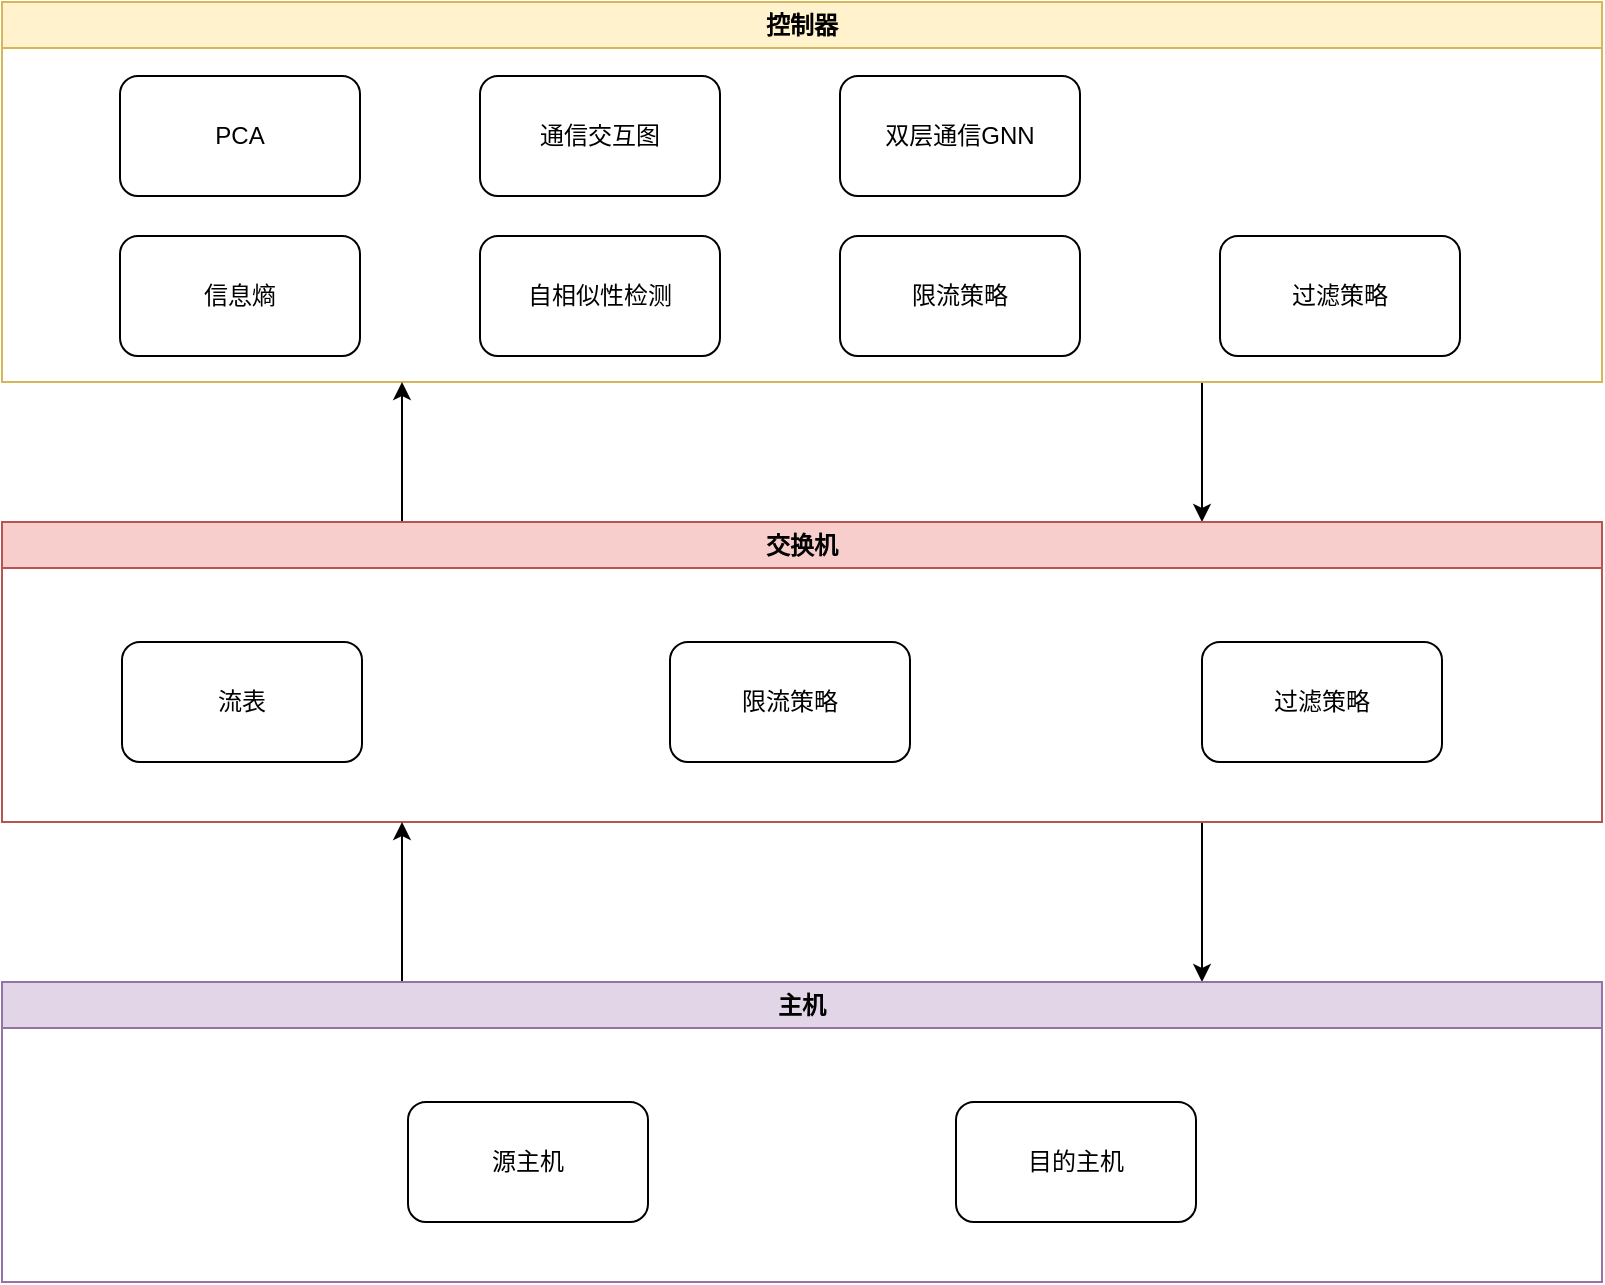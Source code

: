 <mxfile version="24.7.17">
  <diagram name="第 1 页" id="xDNSWMq9TWSd1sU1FAXV">
    <mxGraphModel dx="1409" dy="753" grid="1" gridSize="10" guides="1" tooltips="1" connect="1" arrows="1" fold="1" page="1" pageScale="1" pageWidth="827" pageHeight="1169" math="0" shadow="0">
      <root>
        <mxCell id="0" />
        <mxCell id="1" parent="0" />
        <mxCell id="NDPMVfbr1IYfCNGHM8UL-1" style="edgeStyle=orthogonalEdgeStyle;rounded=0;orthogonalLoop=1;jettySize=auto;html=1;exitX=0.75;exitY=1;exitDx=0;exitDy=0;entryX=0.75;entryY=0;entryDx=0;entryDy=0;" edge="1" parent="1" source="NDPMVfbr1IYfCNGHM8UL-2" target="NDPMVfbr1IYfCNGHM8UL-12">
          <mxGeometry relative="1" as="geometry" />
        </mxCell>
        <mxCell id="NDPMVfbr1IYfCNGHM8UL-2" value="控制器" style="swimlane;whiteSpace=wrap;html=1;fillColor=#fff2cc;strokeColor=#d6b656;" vertex="1" parent="1">
          <mxGeometry x="20" y="210" width="800" height="190" as="geometry">
            <mxRectangle x="20" y="210" width="71" height="26" as="alternateBounds" />
          </mxGeometry>
        </mxCell>
        <mxCell id="NDPMVfbr1IYfCNGHM8UL-3" value="信息熵" style="rounded=1;whiteSpace=wrap;html=1;" vertex="1" parent="NDPMVfbr1IYfCNGHM8UL-2">
          <mxGeometry x="59" y="117" width="120" height="60" as="geometry" />
        </mxCell>
        <mxCell id="NDPMVfbr1IYfCNGHM8UL-4" value="自相似性检测" style="rounded=1;whiteSpace=wrap;html=1;" vertex="1" parent="NDPMVfbr1IYfCNGHM8UL-2">
          <mxGeometry x="239" y="117" width="120" height="60" as="geometry" />
        </mxCell>
        <mxCell id="NDPMVfbr1IYfCNGHM8UL-5" value="限流策略" style="rounded=1;whiteSpace=wrap;html=1;" vertex="1" parent="NDPMVfbr1IYfCNGHM8UL-2">
          <mxGeometry x="419" y="117" width="120" height="60" as="geometry" />
        </mxCell>
        <mxCell id="NDPMVfbr1IYfCNGHM8UL-6" value="过滤策略" style="rounded=1;whiteSpace=wrap;html=1;" vertex="1" parent="NDPMVfbr1IYfCNGHM8UL-2">
          <mxGeometry x="609" y="117" width="120" height="60" as="geometry" />
        </mxCell>
        <mxCell id="NDPMVfbr1IYfCNGHM8UL-7" value="PCA" style="rounded=1;whiteSpace=wrap;html=1;" vertex="1" parent="NDPMVfbr1IYfCNGHM8UL-2">
          <mxGeometry x="59" y="37" width="120" height="60" as="geometry" />
        </mxCell>
        <mxCell id="NDPMVfbr1IYfCNGHM8UL-8" value="通信交互图" style="rounded=1;whiteSpace=wrap;html=1;" vertex="1" parent="NDPMVfbr1IYfCNGHM8UL-2">
          <mxGeometry x="239" y="37" width="120" height="60" as="geometry" />
        </mxCell>
        <mxCell id="NDPMVfbr1IYfCNGHM8UL-9" value="双层通信GNN" style="rounded=1;whiteSpace=wrap;html=1;" vertex="1" parent="NDPMVfbr1IYfCNGHM8UL-2">
          <mxGeometry x="419" y="37" width="120" height="60" as="geometry" />
        </mxCell>
        <mxCell id="NDPMVfbr1IYfCNGHM8UL-10" style="edgeStyle=orthogonalEdgeStyle;rounded=0;orthogonalLoop=1;jettySize=auto;html=1;exitX=0.25;exitY=0;exitDx=0;exitDy=0;entryX=0.25;entryY=1;entryDx=0;entryDy=0;" edge="1" parent="1" source="NDPMVfbr1IYfCNGHM8UL-12" target="NDPMVfbr1IYfCNGHM8UL-2">
          <mxGeometry relative="1" as="geometry" />
        </mxCell>
        <mxCell id="NDPMVfbr1IYfCNGHM8UL-11" style="edgeStyle=orthogonalEdgeStyle;rounded=0;orthogonalLoop=1;jettySize=auto;html=1;exitX=0.75;exitY=1;exitDx=0;exitDy=0;entryX=0.75;entryY=0;entryDx=0;entryDy=0;" edge="1" parent="1" source="NDPMVfbr1IYfCNGHM8UL-12" target="NDPMVfbr1IYfCNGHM8UL-17">
          <mxGeometry relative="1" as="geometry" />
        </mxCell>
        <mxCell id="NDPMVfbr1IYfCNGHM8UL-12" value="交换机" style="swimlane;whiteSpace=wrap;html=1;fillColor=#f8cecc;strokeColor=#b85450;" vertex="1" parent="1">
          <mxGeometry x="20" y="470" width="800" height="150" as="geometry">
            <mxRectangle x="20" y="470" width="71" height="26" as="alternateBounds" />
          </mxGeometry>
        </mxCell>
        <mxCell id="NDPMVfbr1IYfCNGHM8UL-13" value="流表" style="rounded=1;whiteSpace=wrap;html=1;" vertex="1" parent="NDPMVfbr1IYfCNGHM8UL-12">
          <mxGeometry x="60" y="60" width="120" height="60" as="geometry" />
        </mxCell>
        <mxCell id="NDPMVfbr1IYfCNGHM8UL-14" value="限流策略" style="rounded=1;whiteSpace=wrap;html=1;" vertex="1" parent="NDPMVfbr1IYfCNGHM8UL-12">
          <mxGeometry x="334" y="60" width="120" height="60" as="geometry" />
        </mxCell>
        <mxCell id="NDPMVfbr1IYfCNGHM8UL-15" value="过滤策略" style="rounded=1;whiteSpace=wrap;html=1;" vertex="1" parent="NDPMVfbr1IYfCNGHM8UL-12">
          <mxGeometry x="600" y="60" width="120" height="60" as="geometry" />
        </mxCell>
        <mxCell id="NDPMVfbr1IYfCNGHM8UL-16" style="edgeStyle=orthogonalEdgeStyle;rounded=0;orthogonalLoop=1;jettySize=auto;html=1;exitX=0.25;exitY=0;exitDx=0;exitDy=0;entryX=0.25;entryY=1;entryDx=0;entryDy=0;" edge="1" parent="1" source="NDPMVfbr1IYfCNGHM8UL-17" target="NDPMVfbr1IYfCNGHM8UL-12">
          <mxGeometry relative="1" as="geometry" />
        </mxCell>
        <mxCell id="NDPMVfbr1IYfCNGHM8UL-17" value="主机" style="swimlane;whiteSpace=wrap;html=1;fillColor=#e1d5e7;strokeColor=#9673a6;" vertex="1" parent="1">
          <mxGeometry x="20" y="700" width="800" height="150" as="geometry">
            <mxRectangle x="20" y="700" width="59" height="26" as="alternateBounds" />
          </mxGeometry>
        </mxCell>
        <mxCell id="NDPMVfbr1IYfCNGHM8UL-18" value="源主机" style="rounded=1;whiteSpace=wrap;html=1;" vertex="1" parent="NDPMVfbr1IYfCNGHM8UL-17">
          <mxGeometry x="203" y="60" width="120" height="60" as="geometry" />
        </mxCell>
        <mxCell id="NDPMVfbr1IYfCNGHM8UL-19" value="目的主机" style="rounded=1;whiteSpace=wrap;html=1;" vertex="1" parent="NDPMVfbr1IYfCNGHM8UL-17">
          <mxGeometry x="477" y="60" width="120" height="60" as="geometry" />
        </mxCell>
      </root>
    </mxGraphModel>
  </diagram>
</mxfile>
